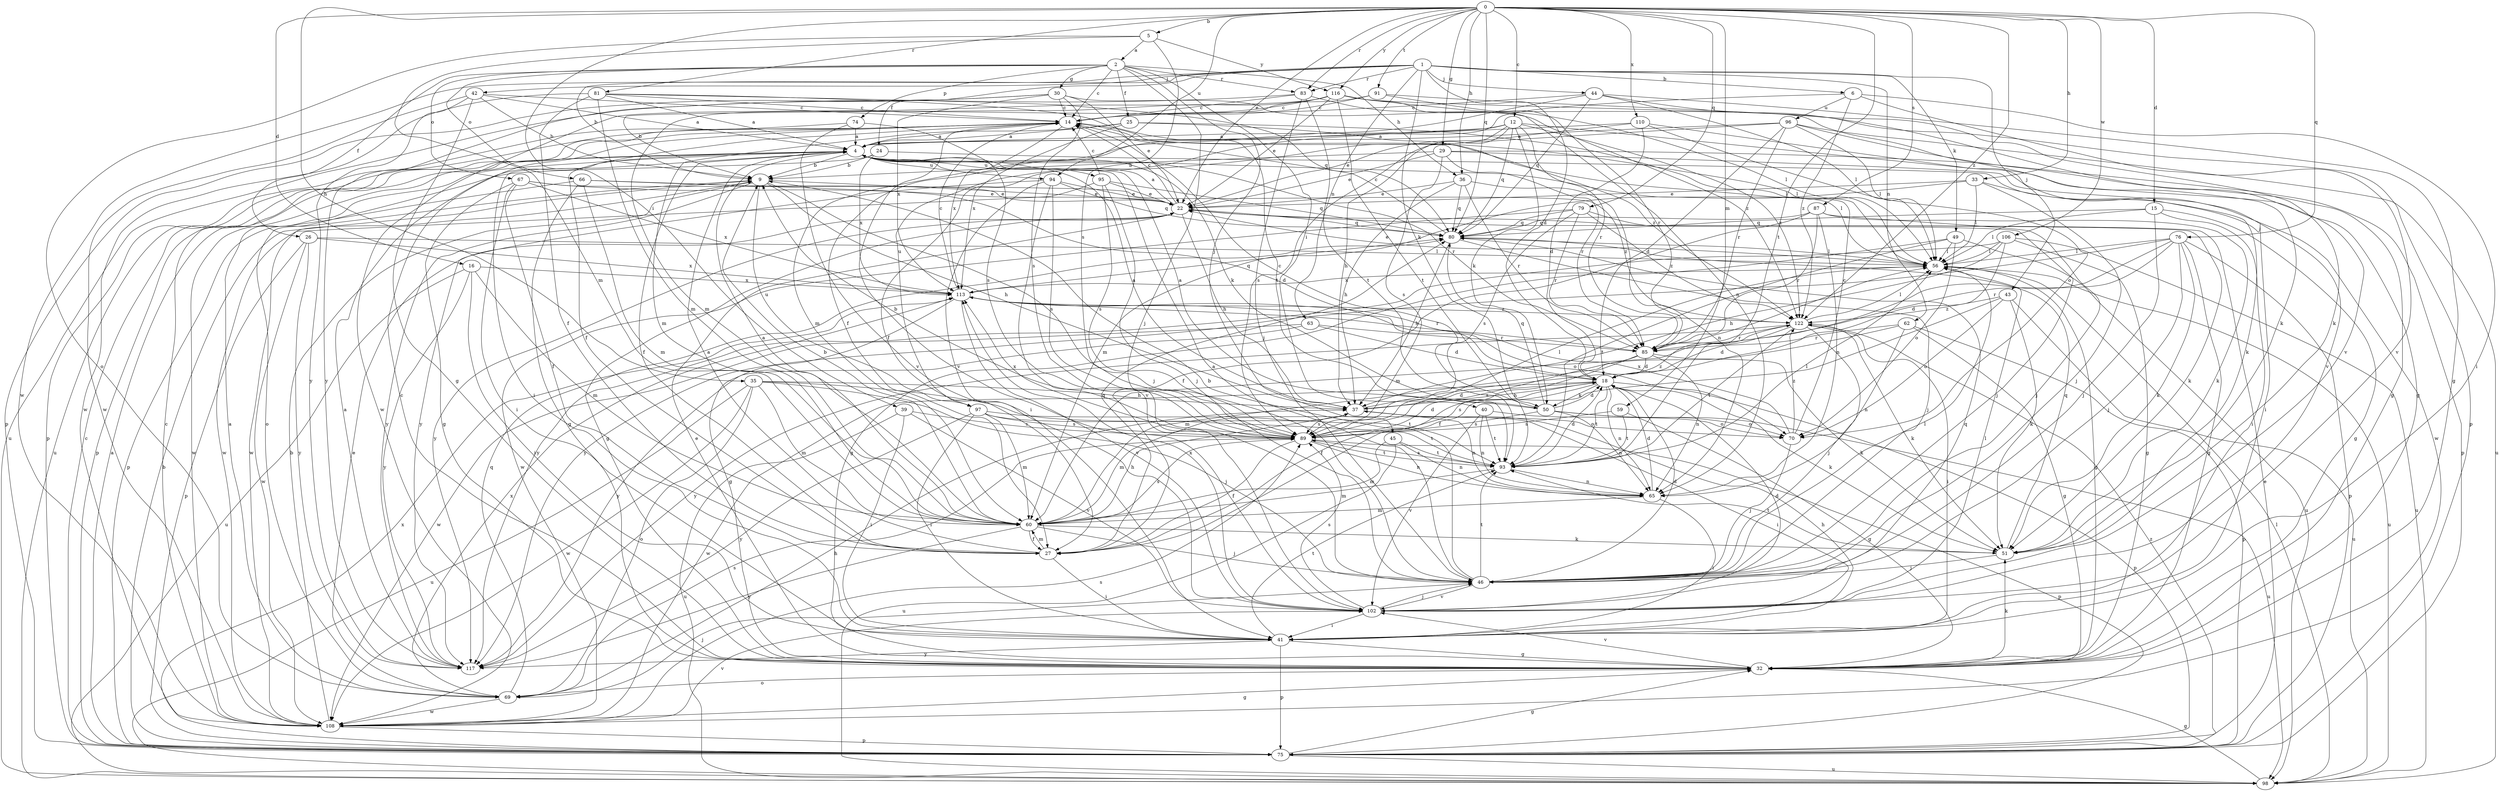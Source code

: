 strict digraph  {
0;
1;
2;
4;
5;
6;
9;
12;
14;
15;
16;
18;
22;
24;
25;
26;
27;
29;
30;
32;
33;
35;
36;
37;
39;
40;
41;
42;
43;
44;
45;
46;
49;
50;
51;
56;
59;
60;
62;
63;
65;
66;
67;
69;
70;
74;
75;
76;
79;
80;
81;
83;
85;
87;
89;
91;
93;
94;
95;
96;
97;
98;
102;
106;
108;
110;
113;
116;
117;
122;
0 -> 5  [label=b];
0 -> 12  [label=c];
0 -> 15  [label=d];
0 -> 16  [label=d];
0 -> 22  [label=e];
0 -> 29  [label=g];
0 -> 33  [label=h];
0 -> 35  [label=h];
0 -> 36  [label=h];
0 -> 39  [label=i];
0 -> 59  [label=m];
0 -> 76  [label=q];
0 -> 79  [label=q];
0 -> 80  [label=q];
0 -> 81  [label=r];
0 -> 83  [label=r];
0 -> 87  [label=s];
0 -> 91  [label=t];
0 -> 93  [label=t];
0 -> 94  [label=u];
0 -> 106  [label=w];
0 -> 110  [label=x];
0 -> 116  [label=y];
0 -> 122  [label=z];
1 -> 6  [label=b];
1 -> 9  [label=b];
1 -> 18  [label=d];
1 -> 24  [label=f];
1 -> 42  [label=j];
1 -> 43  [label=j];
1 -> 44  [label=j];
1 -> 49  [label=k];
1 -> 50  [label=k];
1 -> 62  [label=n];
1 -> 63  [label=n];
1 -> 83  [label=r];
1 -> 108  [label=w];
2 -> 14  [label=c];
2 -> 25  [label=f];
2 -> 26  [label=f];
2 -> 30  [label=g];
2 -> 36  [label=h];
2 -> 40  [label=i];
2 -> 45  [label=j];
2 -> 46  [label=j];
2 -> 66  [label=o];
2 -> 67  [label=o];
2 -> 74  [label=p];
2 -> 83  [label=r];
4 -> 9  [label=b];
4 -> 27  [label=f];
4 -> 41  [label=i];
4 -> 50  [label=k];
4 -> 56  [label=l];
4 -> 75  [label=p];
4 -> 85  [label=r];
4 -> 94  [label=u];
4 -> 95  [label=u];
5 -> 2  [label=a];
5 -> 60  [label=m];
5 -> 69  [label=o];
5 -> 89  [label=s];
5 -> 116  [label=y];
6 -> 41  [label=i];
6 -> 96  [label=u];
6 -> 97  [label=u];
6 -> 102  [label=v];
6 -> 122  [label=z];
9 -> 22  [label=e];
9 -> 37  [label=h];
9 -> 46  [label=j];
9 -> 75  [label=p];
9 -> 97  [label=u];
9 -> 108  [label=w];
9 -> 117  [label=y];
12 -> 4  [label=a];
12 -> 27  [label=f];
12 -> 32  [label=g];
12 -> 37  [label=h];
12 -> 50  [label=k];
12 -> 60  [label=m];
12 -> 80  [label=q];
12 -> 85  [label=r];
12 -> 122  [label=z];
14 -> 4  [label=a];
14 -> 27  [label=f];
14 -> 56  [label=l];
14 -> 98  [label=u];
14 -> 102  [label=v];
14 -> 113  [label=x];
15 -> 32  [label=g];
15 -> 41  [label=i];
15 -> 46  [label=j];
15 -> 56  [label=l];
15 -> 80  [label=q];
16 -> 41  [label=i];
16 -> 60  [label=m];
16 -> 98  [label=u];
16 -> 113  [label=x];
16 -> 117  [label=y];
18 -> 37  [label=h];
18 -> 50  [label=k];
18 -> 51  [label=k];
18 -> 65  [label=n];
18 -> 75  [label=p];
18 -> 89  [label=s];
18 -> 93  [label=t];
18 -> 108  [label=w];
22 -> 4  [label=a];
22 -> 14  [label=c];
22 -> 32  [label=g];
22 -> 37  [label=h];
22 -> 51  [label=k];
22 -> 80  [label=q];
22 -> 117  [label=y];
24 -> 9  [label=b];
24 -> 51  [label=k];
24 -> 69  [label=o];
24 -> 113  [label=x];
25 -> 4  [label=a];
25 -> 56  [label=l];
25 -> 60  [label=m];
25 -> 113  [label=x];
25 -> 122  [label=z];
26 -> 56  [label=l];
26 -> 75  [label=p];
26 -> 108  [label=w];
26 -> 113  [label=x];
26 -> 117  [label=y];
27 -> 4  [label=a];
27 -> 41  [label=i];
27 -> 60  [label=m];
27 -> 80  [label=q];
29 -> 9  [label=b];
29 -> 22  [label=e];
29 -> 75  [label=p];
29 -> 85  [label=r];
29 -> 89  [label=s];
29 -> 108  [label=w];
30 -> 14  [label=c];
30 -> 22  [label=e];
30 -> 75  [label=p];
30 -> 89  [label=s];
30 -> 113  [label=x];
30 -> 117  [label=y];
30 -> 122  [label=z];
32 -> 14  [label=c];
32 -> 22  [label=e];
32 -> 51  [label=k];
32 -> 69  [label=o];
32 -> 102  [label=v];
33 -> 22  [label=e];
33 -> 41  [label=i];
33 -> 46  [label=j];
33 -> 56  [label=l];
33 -> 60  [label=m];
35 -> 37  [label=h];
35 -> 46  [label=j];
35 -> 60  [label=m];
35 -> 69  [label=o];
35 -> 93  [label=t];
35 -> 98  [label=u];
35 -> 108  [label=w];
36 -> 22  [label=e];
36 -> 37  [label=h];
36 -> 65  [label=n];
36 -> 80  [label=q];
36 -> 85  [label=r];
37 -> 4  [label=a];
37 -> 18  [label=d];
37 -> 41  [label=i];
37 -> 60  [label=m];
37 -> 65  [label=n];
37 -> 89  [label=s];
37 -> 122  [label=z];
39 -> 41  [label=i];
39 -> 89  [label=s];
39 -> 98  [label=u];
39 -> 102  [label=v];
40 -> 65  [label=n];
40 -> 70  [label=o];
40 -> 93  [label=t];
40 -> 102  [label=v];
41 -> 32  [label=g];
41 -> 37  [label=h];
41 -> 75  [label=p];
41 -> 93  [label=t];
41 -> 117  [label=y];
42 -> 4  [label=a];
42 -> 9  [label=b];
42 -> 14  [label=c];
42 -> 32  [label=g];
42 -> 108  [label=w];
42 -> 117  [label=y];
43 -> 27  [label=f];
43 -> 51  [label=k];
43 -> 70  [label=o];
43 -> 98  [label=u];
43 -> 122  [label=z];
44 -> 14  [label=c];
44 -> 27  [label=f];
44 -> 32  [label=g];
44 -> 56  [label=l];
44 -> 80  [label=q];
44 -> 102  [label=v];
45 -> 60  [label=m];
45 -> 65  [label=n];
45 -> 93  [label=t];
45 -> 98  [label=u];
46 -> 4  [label=a];
46 -> 9  [label=b];
46 -> 18  [label=d];
46 -> 56  [label=l];
46 -> 93  [label=t];
46 -> 102  [label=v];
49 -> 32  [label=g];
49 -> 56  [label=l];
49 -> 70  [label=o];
49 -> 93  [label=t];
49 -> 98  [label=u];
50 -> 4  [label=a];
50 -> 14  [label=c];
50 -> 18  [label=d];
50 -> 65  [label=n];
50 -> 70  [label=o];
50 -> 80  [label=q];
50 -> 89  [label=s];
50 -> 98  [label=u];
51 -> 46  [label=j];
51 -> 80  [label=q];
51 -> 93  [label=t];
56 -> 22  [label=e];
56 -> 32  [label=g];
56 -> 98  [label=u];
56 -> 113  [label=x];
59 -> 32  [label=g];
59 -> 89  [label=s];
59 -> 93  [label=t];
60 -> 4  [label=a];
60 -> 9  [label=b];
60 -> 27  [label=f];
60 -> 37  [label=h];
60 -> 46  [label=j];
60 -> 51  [label=k];
60 -> 89  [label=s];
60 -> 117  [label=y];
62 -> 32  [label=g];
62 -> 60  [label=m];
62 -> 65  [label=n];
62 -> 75  [label=p];
62 -> 85  [label=r];
63 -> 18  [label=d];
63 -> 85  [label=r];
63 -> 108  [label=w];
63 -> 117  [label=y];
65 -> 18  [label=d];
65 -> 41  [label=i];
65 -> 60  [label=m];
66 -> 18  [label=d];
66 -> 22  [label=e];
66 -> 32  [label=g];
66 -> 60  [label=m];
66 -> 108  [label=w];
67 -> 22  [label=e];
67 -> 27  [label=f];
67 -> 32  [label=g];
67 -> 41  [label=i];
67 -> 113  [label=x];
67 -> 122  [label=z];
69 -> 4  [label=a];
69 -> 22  [label=e];
69 -> 37  [label=h];
69 -> 46  [label=j];
69 -> 80  [label=q];
69 -> 89  [label=s];
69 -> 108  [label=w];
69 -> 113  [label=x];
70 -> 14  [label=c];
70 -> 46  [label=j];
70 -> 113  [label=x];
70 -> 122  [label=z];
74 -> 4  [label=a];
74 -> 75  [label=p];
74 -> 89  [label=s];
74 -> 102  [label=v];
75 -> 4  [label=a];
75 -> 9  [label=b];
75 -> 14  [label=c];
75 -> 22  [label=e];
75 -> 32  [label=g];
75 -> 98  [label=u];
75 -> 113  [label=x];
75 -> 122  [label=z];
76 -> 32  [label=g];
76 -> 46  [label=j];
76 -> 51  [label=k];
76 -> 56  [label=l];
76 -> 60  [label=m];
76 -> 75  [label=p];
76 -> 85  [label=r];
76 -> 117  [label=y];
79 -> 46  [label=j];
79 -> 80  [label=q];
79 -> 85  [label=r];
79 -> 89  [label=s];
79 -> 108  [label=w];
79 -> 122  [label=z];
80 -> 14  [label=c];
80 -> 37  [label=h];
80 -> 46  [label=j];
80 -> 56  [label=l];
81 -> 4  [label=a];
81 -> 14  [label=c];
81 -> 27  [label=f];
81 -> 60  [label=m];
81 -> 80  [label=q];
81 -> 93  [label=t];
81 -> 108  [label=w];
83 -> 14  [label=c];
83 -> 46  [label=j];
83 -> 51  [label=k];
83 -> 93  [label=t];
83 -> 98  [label=u];
85 -> 18  [label=d];
85 -> 27  [label=f];
85 -> 51  [label=k];
85 -> 56  [label=l];
85 -> 65  [label=n];
85 -> 89  [label=s];
87 -> 27  [label=f];
87 -> 46  [label=j];
87 -> 51  [label=k];
87 -> 65  [label=n];
87 -> 80  [label=q];
87 -> 85  [label=r];
89 -> 9  [label=b];
89 -> 18  [label=d];
89 -> 27  [label=f];
89 -> 56  [label=l];
89 -> 65  [label=n];
89 -> 75  [label=p];
89 -> 93  [label=t];
89 -> 113  [label=x];
91 -> 14  [label=c];
91 -> 51  [label=k];
91 -> 60  [label=m];
91 -> 85  [label=r];
93 -> 18  [label=d];
93 -> 56  [label=l];
93 -> 60  [label=m];
93 -> 65  [label=n];
93 -> 89  [label=s];
94 -> 22  [label=e];
94 -> 41  [label=i];
94 -> 80  [label=q];
94 -> 89  [label=s];
94 -> 102  [label=v];
94 -> 117  [label=y];
95 -> 14  [label=c];
95 -> 22  [label=e];
95 -> 46  [label=j];
95 -> 80  [label=q];
95 -> 89  [label=s];
95 -> 108  [label=w];
96 -> 4  [label=a];
96 -> 18  [label=d];
96 -> 32  [label=g];
96 -> 56  [label=l];
96 -> 85  [label=r];
96 -> 89  [label=s];
96 -> 98  [label=u];
97 -> 41  [label=i];
97 -> 60  [label=m];
97 -> 70  [label=o];
97 -> 89  [label=s];
97 -> 93  [label=t];
97 -> 117  [label=y];
98 -> 32  [label=g];
98 -> 56  [label=l];
102 -> 18  [label=d];
102 -> 41  [label=i];
102 -> 46  [label=j];
102 -> 56  [label=l];
102 -> 80  [label=q];
102 -> 89  [label=s];
102 -> 113  [label=x];
106 -> 18  [label=d];
106 -> 32  [label=g];
106 -> 37  [label=h];
106 -> 56  [label=l];
106 -> 98  [label=u];
106 -> 117  [label=y];
108 -> 9  [label=b];
108 -> 14  [label=c];
108 -> 32  [label=g];
108 -> 75  [label=p];
108 -> 89  [label=s];
108 -> 102  [label=v];
110 -> 4  [label=a];
110 -> 18  [label=d];
110 -> 22  [label=e];
110 -> 70  [label=o];
110 -> 102  [label=v];
113 -> 14  [label=c];
113 -> 32  [label=g];
113 -> 70  [label=o];
113 -> 80  [label=q];
113 -> 85  [label=r];
113 -> 102  [label=v];
113 -> 122  [label=z];
116 -> 9  [label=b];
116 -> 14  [label=c];
116 -> 22  [label=e];
116 -> 56  [label=l];
116 -> 65  [label=n];
116 -> 75  [label=p];
116 -> 93  [label=t];
116 -> 108  [label=w];
117 -> 4  [label=a];
122 -> 18  [label=d];
122 -> 41  [label=i];
122 -> 46  [label=j];
122 -> 51  [label=k];
122 -> 56  [label=l];
122 -> 85  [label=r];
122 -> 93  [label=t];
122 -> 117  [label=y];
}
